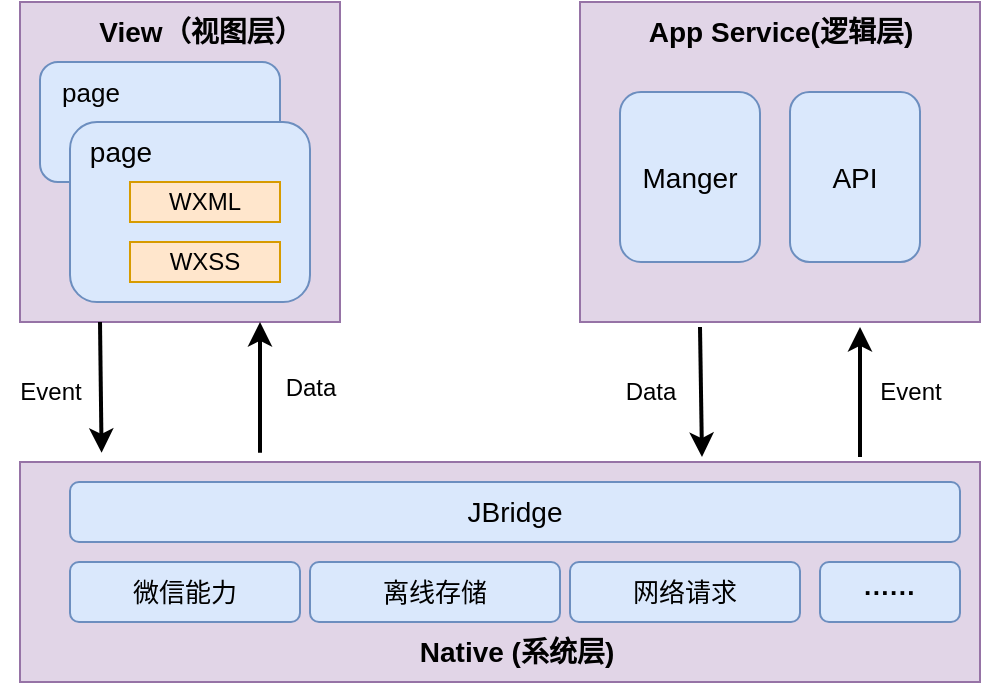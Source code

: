 <mxfile version="21.2.9" type="github">
  <diagram id="C5RBs43oDa-KdzZeNtuy" name="Page-1">
    <mxGraphModel dx="696" dy="618" grid="1" gridSize="10" guides="1" tooltips="1" connect="1" arrows="1" fold="1" page="1" pageScale="1" pageWidth="827" pageHeight="1169" math="0" shadow="0">
      <root>
        <mxCell id="WIyWlLk6GJQsqaUBKTNV-0" />
        <mxCell id="WIyWlLk6GJQsqaUBKTNV-1" parent="WIyWlLk6GJQsqaUBKTNV-0" />
        <mxCell id="59706knupUUgMJdXaj_e-0" value="" style="whiteSpace=wrap;html=1;aspect=fixed;align=left;fillColor=#e1d5e7;strokeColor=#9673a6;" vertex="1" parent="WIyWlLk6GJQsqaUBKTNV-1">
          <mxGeometry x="60" y="140" width="160" height="160" as="geometry" />
        </mxCell>
        <mxCell id="59706knupUUgMJdXaj_e-1" value="&lt;b&gt;&lt;font style=&quot;font-size: 14px;&quot;&gt;View（视图层）&lt;/font&gt;&lt;/b&gt;" style="text;html=1;align=center;verticalAlign=middle;resizable=0;points=[];autosize=1;strokeColor=none;fillColor=none;" vertex="1" parent="WIyWlLk6GJQsqaUBKTNV-1">
          <mxGeometry x="85" y="140" width="130" height="30" as="geometry" />
        </mxCell>
        <mxCell id="59706knupUUgMJdXaj_e-2" value="" style="rounded=1;whiteSpace=wrap;html=1;fillColor=#dae8fc;strokeColor=#6c8ebf;" vertex="1" parent="WIyWlLk6GJQsqaUBKTNV-1">
          <mxGeometry x="70" y="170" width="120" height="60" as="geometry" />
        </mxCell>
        <mxCell id="59706knupUUgMJdXaj_e-3" value="" style="rounded=1;whiteSpace=wrap;html=1;fillColor=#dae8fc;strokeColor=#6c8ebf;" vertex="1" parent="WIyWlLk6GJQsqaUBKTNV-1">
          <mxGeometry x="85" y="200" width="120" height="90" as="geometry" />
        </mxCell>
        <mxCell id="59706knupUUgMJdXaj_e-4" value="&lt;font style=&quot;font-size: 13px;&quot;&gt;page&lt;/font&gt;" style="text;html=1;align=center;verticalAlign=middle;resizable=0;points=[];autosize=1;strokeColor=none;fillColor=none;" vertex="1" parent="WIyWlLk6GJQsqaUBKTNV-1">
          <mxGeometry x="70" y="170" width="50" height="30" as="geometry" />
        </mxCell>
        <mxCell id="59706knupUUgMJdXaj_e-5" value="&lt;font style=&quot;font-size: 14px;&quot;&gt;page&lt;/font&gt;" style="text;html=1;align=center;verticalAlign=middle;resizable=0;points=[];autosize=1;strokeColor=none;fillColor=none;" vertex="1" parent="WIyWlLk6GJQsqaUBKTNV-1">
          <mxGeometry x="85" y="200" width="50" height="30" as="geometry" />
        </mxCell>
        <mxCell id="59706knupUUgMJdXaj_e-6" value="WXML" style="whiteSpace=wrap;html=1;fillColor=#ffe6cc;strokeColor=#d79b00;" vertex="1" parent="WIyWlLk6GJQsqaUBKTNV-1">
          <mxGeometry x="115" y="230" width="75" height="20" as="geometry" />
        </mxCell>
        <mxCell id="59706knupUUgMJdXaj_e-7" value="WXSS" style="whiteSpace=wrap;html=1;fillColor=#ffe6cc;strokeColor=#d79b00;" vertex="1" parent="WIyWlLk6GJQsqaUBKTNV-1">
          <mxGeometry x="115" y="260" width="75" height="20" as="geometry" />
        </mxCell>
        <mxCell id="59706knupUUgMJdXaj_e-8" value="" style="whiteSpace=wrap;html=1;align=left;fillColor=#e1d5e7;strokeColor=#9673a6;" vertex="1" parent="WIyWlLk6GJQsqaUBKTNV-1">
          <mxGeometry x="340" y="140" width="200" height="160" as="geometry" />
        </mxCell>
        <mxCell id="59706knupUUgMJdXaj_e-9" value="&lt;span style=&quot;font-size: 14px;&quot;&gt;&lt;b&gt;App Service(逻辑层)&lt;/b&gt;&lt;/span&gt;" style="text;html=1;align=center;verticalAlign=middle;resizable=0;points=[];autosize=1;strokeColor=none;fillColor=none;" vertex="1" parent="WIyWlLk6GJQsqaUBKTNV-1">
          <mxGeometry x="360" y="140" width="160" height="30" as="geometry" />
        </mxCell>
        <mxCell id="59706knupUUgMJdXaj_e-10" value="&lt;font style=&quot;font-size: 14px;&quot;&gt;Manger&lt;/font&gt;" style="rounded=1;whiteSpace=wrap;html=1;fillColor=#dae8fc;strokeColor=#6c8ebf;" vertex="1" parent="WIyWlLk6GJQsqaUBKTNV-1">
          <mxGeometry x="360" y="185" width="70" height="85" as="geometry" />
        </mxCell>
        <mxCell id="59706knupUUgMJdXaj_e-11" value="&lt;font style=&quot;font-size: 14px;&quot;&gt;API&lt;/font&gt;" style="rounded=1;whiteSpace=wrap;html=1;fillColor=#dae8fc;strokeColor=#6c8ebf;" vertex="1" parent="WIyWlLk6GJQsqaUBKTNV-1">
          <mxGeometry x="445" y="185" width="65" height="85" as="geometry" />
        </mxCell>
        <mxCell id="59706knupUUgMJdXaj_e-16" value="" style="whiteSpace=wrap;html=1;align=left;fillColor=#e1d5e7;strokeColor=#9673a6;" vertex="1" parent="WIyWlLk6GJQsqaUBKTNV-1">
          <mxGeometry x="60" y="370" width="480" height="110" as="geometry" />
        </mxCell>
        <mxCell id="59706knupUUgMJdXaj_e-17" value="" style="endArrow=classic;html=1;rounded=0;entryX=0.085;entryY=-0.042;entryDx=0;entryDy=0;entryPerimeter=0;strokeWidth=2;" edge="1" parent="WIyWlLk6GJQsqaUBKTNV-1" target="59706knupUUgMJdXaj_e-16">
          <mxGeometry width="50" height="50" relative="1" as="geometry">
            <mxPoint x="100" y="300" as="sourcePoint" />
            <mxPoint x="150" y="250" as="targetPoint" />
          </mxGeometry>
        </mxCell>
        <mxCell id="59706knupUUgMJdXaj_e-18" value="Event" style="text;html=1;align=center;verticalAlign=middle;resizable=0;points=[];autosize=1;strokeColor=none;fillColor=none;" vertex="1" parent="WIyWlLk6GJQsqaUBKTNV-1">
          <mxGeometry x="50" y="320" width="50" height="30" as="geometry" />
        </mxCell>
        <mxCell id="59706knupUUgMJdXaj_e-19" value="" style="endArrow=classic;html=1;rounded=0;entryX=0.75;entryY=1;entryDx=0;entryDy=0;exitX=0.25;exitY=-0.042;exitDx=0;exitDy=0;exitPerimeter=0;jumpSize=19;strokeWidth=2;" edge="1" parent="WIyWlLk6GJQsqaUBKTNV-1" source="59706knupUUgMJdXaj_e-16" target="59706knupUUgMJdXaj_e-0">
          <mxGeometry width="50" height="50" relative="1" as="geometry">
            <mxPoint x="180" y="360" as="sourcePoint" />
            <mxPoint x="190" y="330" as="targetPoint" />
          </mxGeometry>
        </mxCell>
        <mxCell id="59706knupUUgMJdXaj_e-20" value="Data" style="text;html=1;align=center;verticalAlign=middle;resizable=0;points=[];autosize=1;strokeColor=none;fillColor=none;" vertex="1" parent="WIyWlLk6GJQsqaUBKTNV-1">
          <mxGeometry x="180" y="318" width="50" height="30" as="geometry" />
        </mxCell>
        <mxCell id="59706knupUUgMJdXaj_e-21" value="" style="endArrow=classic;html=1;rounded=0;entryX=0.085;entryY=-0.042;entryDx=0;entryDy=0;entryPerimeter=0;strokeWidth=2;" edge="1" parent="WIyWlLk6GJQsqaUBKTNV-1">
          <mxGeometry width="50" height="50" relative="1" as="geometry">
            <mxPoint x="400" y="302.5" as="sourcePoint" />
            <mxPoint x="401" y="367.5" as="targetPoint" />
          </mxGeometry>
        </mxCell>
        <mxCell id="59706knupUUgMJdXaj_e-22" value="Event" style="text;html=1;align=center;verticalAlign=middle;resizable=0;points=[];autosize=1;strokeColor=none;fillColor=none;" vertex="1" parent="WIyWlLk6GJQsqaUBKTNV-1">
          <mxGeometry x="480" y="320" width="50" height="30" as="geometry" />
        </mxCell>
        <mxCell id="59706knupUUgMJdXaj_e-23" value="" style="endArrow=classic;html=1;rounded=0;entryX=0.75;entryY=1;entryDx=0;entryDy=0;exitX=0.25;exitY=-0.042;exitDx=0;exitDy=0;exitPerimeter=0;strokeWidth=2;" edge="1" parent="WIyWlLk6GJQsqaUBKTNV-1">
          <mxGeometry width="50" height="50" relative="1" as="geometry">
            <mxPoint x="480" y="367.5" as="sourcePoint" />
            <mxPoint x="480" y="302.5" as="targetPoint" />
          </mxGeometry>
        </mxCell>
        <mxCell id="59706knupUUgMJdXaj_e-24" value="Data" style="text;html=1;align=center;verticalAlign=middle;resizable=0;points=[];autosize=1;strokeColor=none;fillColor=none;" vertex="1" parent="WIyWlLk6GJQsqaUBKTNV-1">
          <mxGeometry x="350" y="320" width="50" height="30" as="geometry" />
        </mxCell>
        <mxCell id="59706knupUUgMJdXaj_e-25" value="&lt;font style=&quot;font-size: 14px;&quot;&gt;JBridge&lt;/font&gt;" style="rounded=1;whiteSpace=wrap;html=1;fillColor=#dae8fc;strokeColor=#6c8ebf;" vertex="1" parent="WIyWlLk6GJQsqaUBKTNV-1">
          <mxGeometry x="85" y="380" width="445" height="30" as="geometry" />
        </mxCell>
        <mxCell id="59706knupUUgMJdXaj_e-26" value="&lt;font style=&quot;font-size: 13px;&quot;&gt;微信能力&lt;/font&gt;" style="rounded=1;whiteSpace=wrap;html=1;fillColor=#dae8fc;strokeColor=#6c8ebf;" vertex="1" parent="WIyWlLk6GJQsqaUBKTNV-1">
          <mxGeometry x="85" y="420" width="115" height="30" as="geometry" />
        </mxCell>
        <mxCell id="59706knupUUgMJdXaj_e-27" value="&lt;font style=&quot;font-size: 13px;&quot;&gt;离线存储&lt;/font&gt;" style="rounded=1;whiteSpace=wrap;html=1;fillColor=#dae8fc;strokeColor=#6c8ebf;" vertex="1" parent="WIyWlLk6GJQsqaUBKTNV-1">
          <mxGeometry x="205" y="420" width="125" height="30" as="geometry" />
        </mxCell>
        <mxCell id="59706knupUUgMJdXaj_e-28" value="&lt;font style=&quot;font-size: 13px;&quot;&gt;网络请求&lt;/font&gt;" style="rounded=1;whiteSpace=wrap;html=1;fillColor=#dae8fc;strokeColor=#6c8ebf;" vertex="1" parent="WIyWlLk6GJQsqaUBKTNV-1">
          <mxGeometry x="335" y="420" width="115" height="30" as="geometry" />
        </mxCell>
        <mxCell id="59706knupUUgMJdXaj_e-29" value="&lt;b&gt;&lt;font style=&quot;font-size: 13px;&quot;&gt;······&lt;/font&gt;&lt;/b&gt;" style="rounded=1;whiteSpace=wrap;html=1;fillColor=#dae8fc;strokeColor=#6c8ebf;" vertex="1" parent="WIyWlLk6GJQsqaUBKTNV-1">
          <mxGeometry x="460" y="420" width="70" height="30" as="geometry" />
        </mxCell>
        <mxCell id="59706knupUUgMJdXaj_e-30" value="&lt;b&gt;&lt;font style=&quot;font-size: 14px;&quot;&gt;Native (系统层)&lt;/font&gt;&lt;/b&gt;" style="text;html=1;align=center;verticalAlign=middle;resizable=0;points=[];autosize=1;strokeColor=none;fillColor=none;" vertex="1" parent="WIyWlLk6GJQsqaUBKTNV-1">
          <mxGeometry x="247.5" y="450" width="120" height="30" as="geometry" />
        </mxCell>
      </root>
    </mxGraphModel>
  </diagram>
</mxfile>
